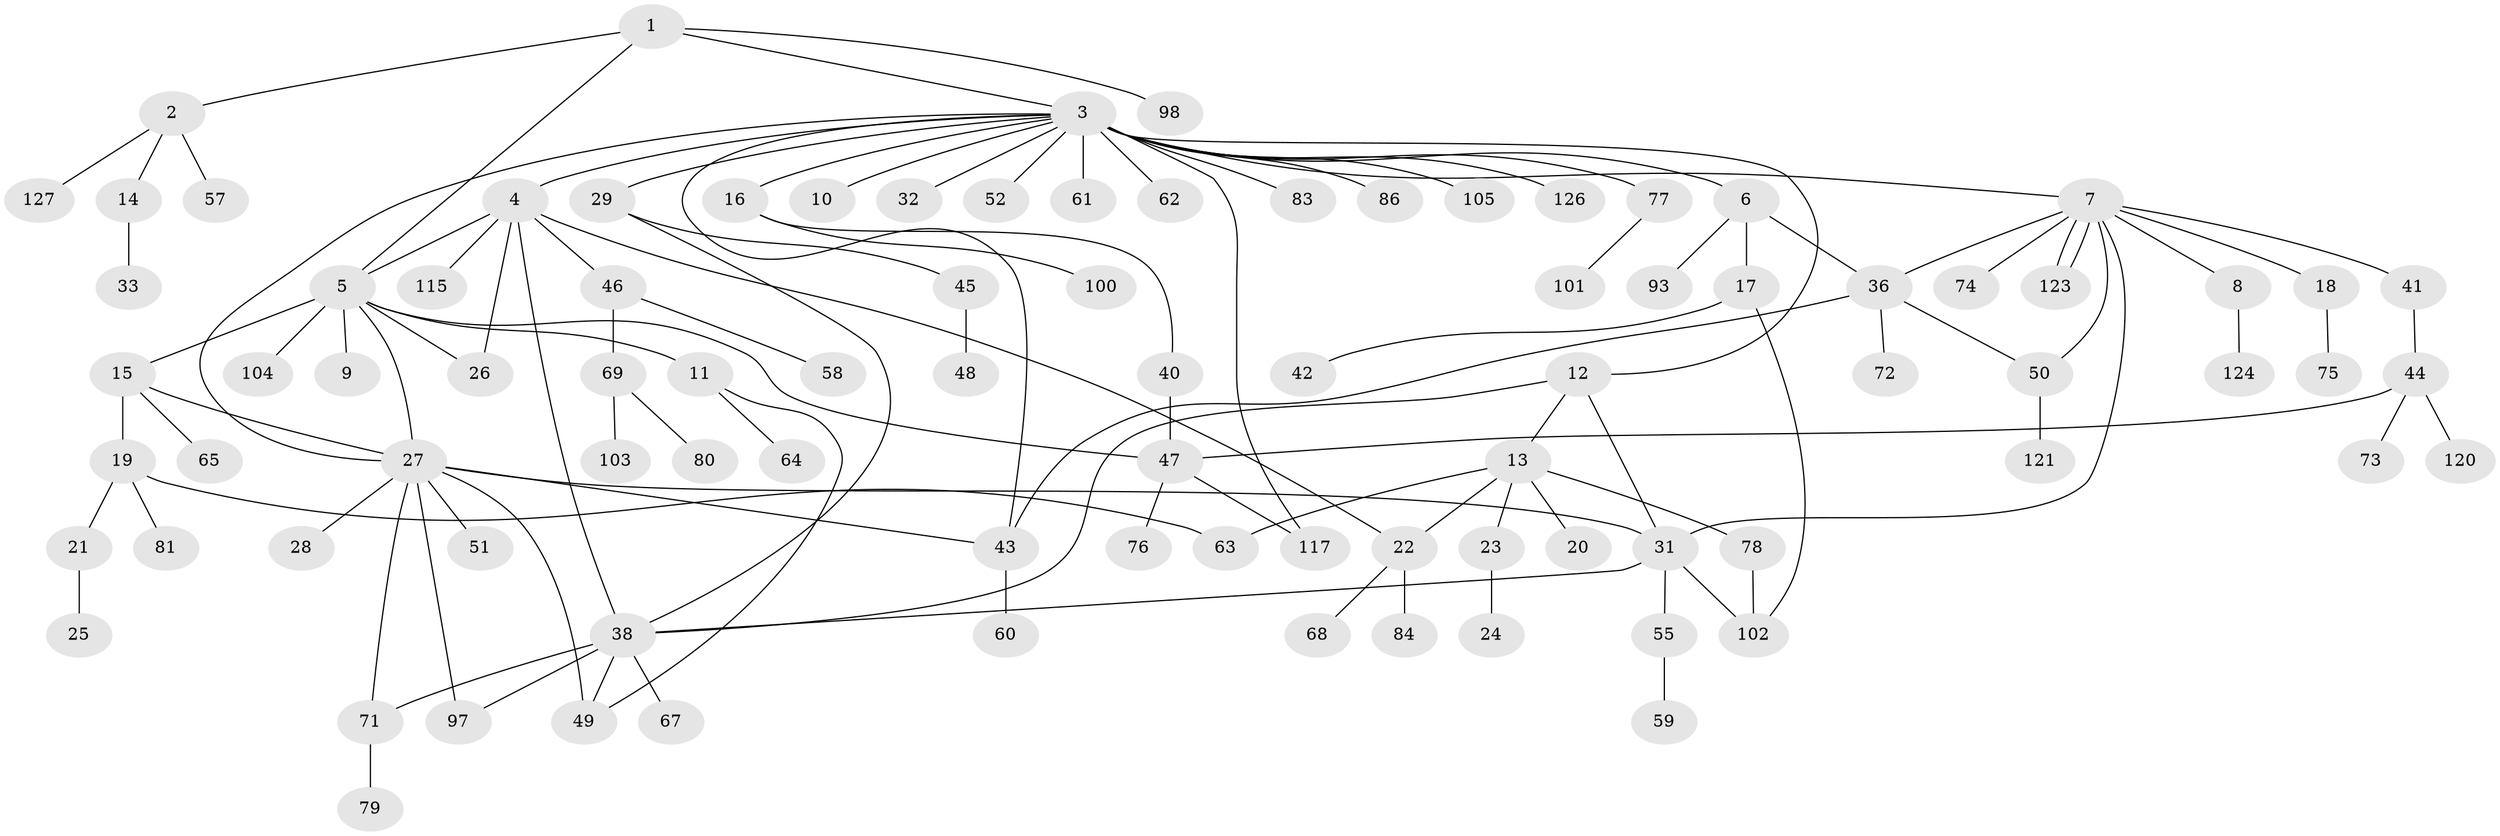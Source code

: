 // original degree distribution, {4: 0.1, 20: 0.007692307692307693, 8: 0.023076923076923078, 9: 0.007692307692307693, 12: 0.007692307692307693, 2: 0.2153846153846154, 1: 0.4846153846153846, 3: 0.12307692307692308, 7: 0.007692307692307693, 11: 0.007692307692307693, 5: 0.015384615384615385}
// Generated by graph-tools (version 1.1) at 2025/18/03/04/25 18:18:08]
// undirected, 91 vertices, 115 edges
graph export_dot {
graph [start="1"]
  node [color=gray90,style=filled];
  1;
  2;
  3;
  4 [super="+82+129+37+88+35"];
  5;
  6;
  7;
  8;
  9;
  10;
  11;
  12;
  13 [super="+39+94"];
  14;
  15;
  16 [super="+95"];
  17;
  18;
  19;
  20;
  21;
  22;
  23;
  24;
  25;
  26 [super="+70"];
  27 [super="+114+56+130+30+53"];
  28;
  29 [super="+112"];
  31 [super="+91+118+119+108+34"];
  32;
  33;
  36 [super="+54+92"];
  38;
  40;
  41;
  42;
  43;
  44;
  45;
  46;
  47 [super="+66"];
  48;
  49;
  50 [super="+110+96"];
  51;
  52;
  55;
  57;
  58;
  59;
  60;
  61;
  62 [super="+106"];
  63;
  64;
  65;
  67;
  68;
  69;
  71 [super="+87+116"];
  72;
  73;
  74;
  75;
  76;
  77;
  78 [super="+85"];
  79;
  80;
  81;
  83;
  84;
  86;
  93;
  97;
  98 [super="+113"];
  100;
  101;
  102;
  103;
  104;
  105 [super="+122"];
  115;
  117;
  120;
  121;
  123;
  124;
  126;
  127;
  1 -- 2;
  1 -- 3;
  1 -- 5;
  1 -- 98;
  2 -- 14;
  2 -- 57;
  2 -- 127;
  3 -- 4;
  3 -- 6;
  3 -- 7;
  3 -- 10;
  3 -- 12;
  3 -- 16;
  3 -- 27;
  3 -- 29;
  3 -- 32;
  3 -- 43;
  3 -- 52;
  3 -- 61;
  3 -- 62;
  3 -- 77;
  3 -- 83;
  3 -- 86;
  3 -- 105;
  3 -- 117;
  3 -- 126;
  4 -- 38;
  4 -- 26;
  4 -- 115;
  4 -- 5;
  4 -- 22;
  4 -- 46;
  5 -- 9;
  5 -- 11;
  5 -- 15;
  5 -- 26;
  5 -- 47;
  5 -- 104;
  5 -- 27;
  6 -- 17;
  6 -- 93;
  6 -- 36;
  7 -- 8;
  7 -- 18;
  7 -- 31 [weight=2];
  7 -- 36 [weight=2];
  7 -- 41;
  7 -- 50;
  7 -- 74;
  7 -- 123;
  7 -- 123;
  8 -- 124;
  11 -- 49;
  11 -- 64;
  12 -- 13;
  12 -- 38;
  12 -- 31;
  13 -- 20;
  13 -- 22;
  13 -- 23;
  13 -- 63;
  13 -- 78;
  14 -- 33;
  15 -- 19;
  15 -- 27;
  15 -- 65;
  16 -- 40;
  16 -- 100;
  17 -- 42;
  17 -- 102;
  18 -- 75;
  19 -- 21;
  19 -- 63;
  19 -- 81;
  21 -- 25;
  22 -- 68;
  22 -- 84;
  23 -- 24;
  27 -- 28;
  27 -- 43;
  27 -- 49;
  27 -- 51;
  27 -- 31;
  27 -- 97;
  27 -- 71;
  29 -- 45;
  29 -- 38;
  31 -- 55;
  31 -- 38;
  31 -- 102;
  36 -- 72;
  36 -- 43;
  36 -- 50;
  38 -- 49;
  38 -- 67;
  38 -- 97;
  38 -- 71;
  40 -- 47;
  41 -- 44;
  43 -- 60;
  44 -- 47;
  44 -- 73;
  44 -- 120;
  45 -- 48;
  46 -- 58;
  46 -- 69;
  47 -- 76;
  47 -- 117;
  50 -- 121;
  55 -- 59;
  69 -- 80;
  69 -- 103;
  71 -- 79;
  77 -- 101;
  78 -- 102;
}
